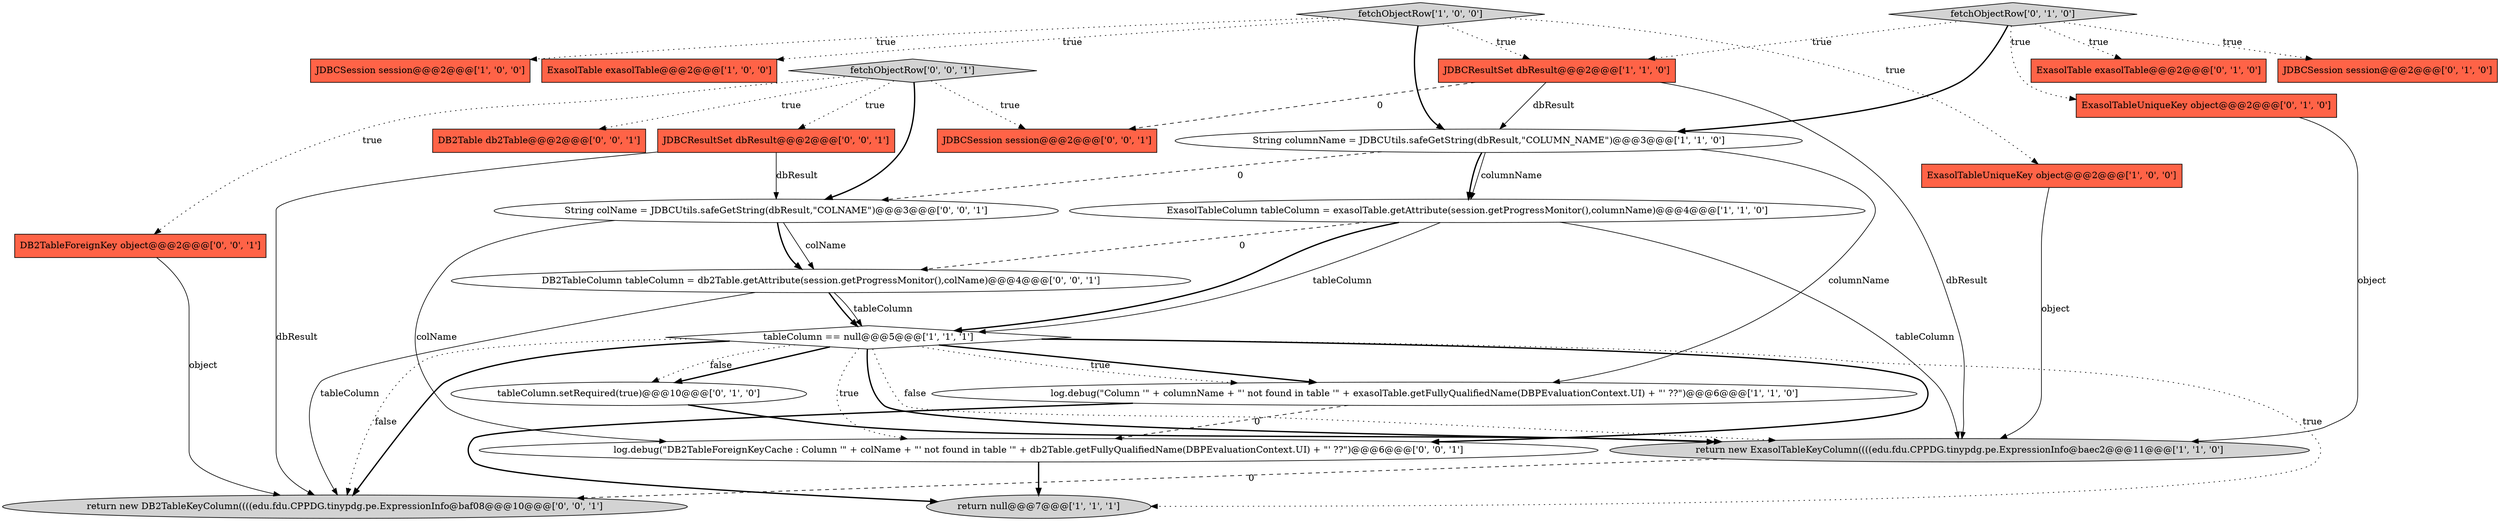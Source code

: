 digraph {
2 [style = filled, label = "JDBCSession session@@@2@@@['1', '0', '0']", fillcolor = tomato, shape = box image = "AAA0AAABBB1BBB"];
5 [style = filled, label = "String columnName = JDBCUtils.safeGetString(dbResult,\"COLUMN_NAME\")@@@3@@@['1', '1', '0']", fillcolor = white, shape = ellipse image = "AAA0AAABBB1BBB"];
9 [style = filled, label = "return new ExasolTableKeyColumn((((edu.fdu.CPPDG.tinypdg.pe.ExpressionInfo@baec2@@@11@@@['1', '1', '0']", fillcolor = lightgray, shape = ellipse image = "AAA0AAABBB1BBB"];
19 [style = filled, label = "fetchObjectRow['0', '0', '1']", fillcolor = lightgray, shape = diamond image = "AAA0AAABBB3BBB"];
13 [style = filled, label = "ExasolTableUniqueKey object@@@2@@@['0', '1', '0']", fillcolor = tomato, shape = box image = "AAA0AAABBB2BBB"];
17 [style = filled, label = "DB2Table db2Table@@@2@@@['0', '0', '1']", fillcolor = tomato, shape = box image = "AAA0AAABBB3BBB"];
24 [style = filled, label = "DB2TableColumn tableColumn = db2Table.getAttribute(session.getProgressMonitor(),colName)@@@4@@@['0', '0', '1']", fillcolor = white, shape = ellipse image = "AAA0AAABBB3BBB"];
10 [style = filled, label = "JDBCResultSet dbResult@@@2@@@['1', '1', '0']", fillcolor = tomato, shape = box image = "AAA0AAABBB1BBB"];
18 [style = filled, label = "JDBCResultSet dbResult@@@2@@@['0', '0', '1']", fillcolor = tomato, shape = box image = "AAA0AAABBB3BBB"];
12 [style = filled, label = "ExasolTable exasolTable@@@2@@@['0', '1', '0']", fillcolor = tomato, shape = box image = "AAA0AAABBB2BBB"];
1 [style = filled, label = "fetchObjectRow['1', '0', '0']", fillcolor = lightgray, shape = diamond image = "AAA0AAABBB1BBB"];
8 [style = filled, label = "log.debug(\"Column '\" + columnName + \"' not found in table '\" + exasolTable.getFullyQualifiedName(DBPEvaluationContext.UI) + \"' ??\")@@@6@@@['1', '1', '0']", fillcolor = white, shape = ellipse image = "AAA0AAABBB1BBB"];
7 [style = filled, label = "ExasolTable exasolTable@@@2@@@['1', '0', '0']", fillcolor = tomato, shape = box image = "AAA0AAABBB1BBB"];
3 [style = filled, label = "ExasolTableUniqueKey object@@@2@@@['1', '0', '0']", fillcolor = tomato, shape = box image = "AAA0AAABBB1BBB"];
4 [style = filled, label = "tableColumn == null@@@5@@@['1', '1', '1']", fillcolor = white, shape = diamond image = "AAA0AAABBB1BBB"];
21 [style = filled, label = "DB2TableForeignKey object@@@2@@@['0', '0', '1']", fillcolor = tomato, shape = box image = "AAA0AAABBB3BBB"];
14 [style = filled, label = "fetchObjectRow['0', '1', '0']", fillcolor = lightgray, shape = diamond image = "AAA0AAABBB2BBB"];
6 [style = filled, label = "ExasolTableColumn tableColumn = exasolTable.getAttribute(session.getProgressMonitor(),columnName)@@@4@@@['1', '1', '0']", fillcolor = white, shape = ellipse image = "AAA0AAABBB1BBB"];
15 [style = filled, label = "tableColumn.setRequired(true)@@@10@@@['0', '1', '0']", fillcolor = white, shape = ellipse image = "AAA1AAABBB2BBB"];
11 [style = filled, label = "JDBCSession session@@@2@@@['0', '1', '0']", fillcolor = tomato, shape = box image = "AAA0AAABBB2BBB"];
22 [style = filled, label = "JDBCSession session@@@2@@@['0', '0', '1']", fillcolor = tomato, shape = box image = "AAA0AAABBB3BBB"];
16 [style = filled, label = "return new DB2TableKeyColumn((((edu.fdu.CPPDG.tinypdg.pe.ExpressionInfo@baf08@@@10@@@['0', '0', '1']", fillcolor = lightgray, shape = ellipse image = "AAA0AAABBB3BBB"];
23 [style = filled, label = "String colName = JDBCUtils.safeGetString(dbResult,\"COLNAME\")@@@3@@@['0', '0', '1']", fillcolor = white, shape = ellipse image = "AAA0AAABBB3BBB"];
0 [style = filled, label = "return null@@@7@@@['1', '1', '1']", fillcolor = lightgray, shape = ellipse image = "AAA0AAABBB1BBB"];
20 [style = filled, label = "log.debug(\"DB2TableForeignKeyCache : Column '\" + colName + \"' not found in table '\" + db2Table.getFullyQualifiedName(DBPEvaluationContext.UI) + \"' ??\")@@@6@@@['0', '0', '1']", fillcolor = white, shape = ellipse image = "AAA0AAABBB3BBB"];
14->5 [style = bold, label=""];
19->21 [style = dotted, label="true"];
4->16 [style = dotted, label="false"];
23->24 [style = solid, label="colName"];
15->9 [style = bold, label=""];
6->4 [style = bold, label=""];
8->0 [style = bold, label=""];
23->24 [style = bold, label=""];
4->16 [style = bold, label=""];
24->4 [style = bold, label=""];
1->7 [style = dotted, label="true"];
18->16 [style = solid, label="dbResult"];
5->8 [style = solid, label="columnName"];
4->8 [style = bold, label=""];
24->16 [style = solid, label="tableColumn"];
19->23 [style = bold, label=""];
9->16 [style = dashed, label="0"];
4->0 [style = dotted, label="true"];
14->12 [style = dotted, label="true"];
4->20 [style = bold, label=""];
19->18 [style = dotted, label="true"];
10->9 [style = solid, label="dbResult"];
4->8 [style = dotted, label="true"];
8->20 [style = dashed, label="0"];
13->9 [style = solid, label="object"];
1->3 [style = dotted, label="true"];
6->9 [style = solid, label="tableColumn"];
14->13 [style = dotted, label="true"];
5->23 [style = dashed, label="0"];
19->22 [style = dotted, label="true"];
23->20 [style = solid, label="colName"];
24->4 [style = solid, label="tableColumn"];
4->9 [style = bold, label=""];
6->24 [style = dashed, label="0"];
6->4 [style = solid, label="tableColumn"];
1->5 [style = bold, label=""];
14->10 [style = dotted, label="true"];
4->9 [style = dotted, label="false"];
5->6 [style = solid, label="columnName"];
1->2 [style = dotted, label="true"];
19->17 [style = dotted, label="true"];
21->16 [style = solid, label="object"];
10->5 [style = solid, label="dbResult"];
18->23 [style = solid, label="dbResult"];
20->0 [style = bold, label=""];
4->15 [style = bold, label=""];
14->11 [style = dotted, label="true"];
4->20 [style = dotted, label="true"];
10->22 [style = dashed, label="0"];
1->10 [style = dotted, label="true"];
5->6 [style = bold, label=""];
4->15 [style = dotted, label="false"];
3->9 [style = solid, label="object"];
}
